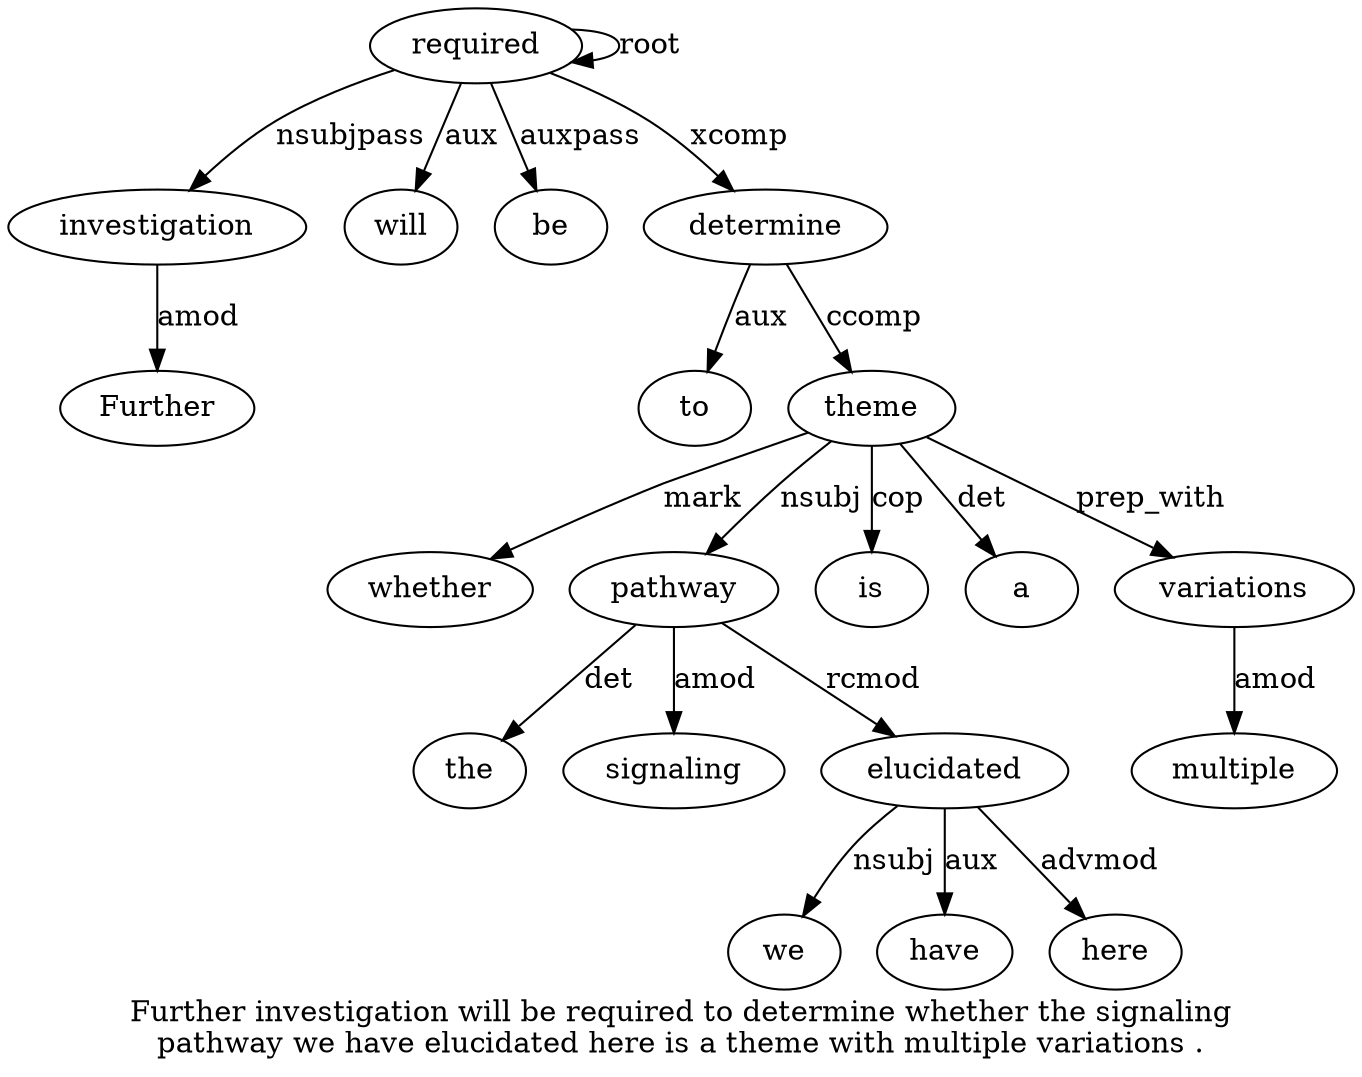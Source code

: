 digraph "Further investigation will be required to determine whether the signaling pathway we have elucidated here is a theme with multiple variations ." {
label="Further investigation will be required to determine whether the signaling
pathway we have elucidated here is a theme with multiple variations .";
investigation2 [style=filled, fillcolor=white, label=investigation];
Further1 [style=filled, fillcolor=white, label=Further];
investigation2 -> Further1  [label=amod];
required5 [style=filled, fillcolor=white, label=required];
required5 -> investigation2  [label=nsubjpass];
will3 [style=filled, fillcolor=white, label=will];
required5 -> will3  [label=aux];
be4 [style=filled, fillcolor=white, label=be];
required5 -> be4  [label=auxpass];
required5 -> required5  [label=root];
determine7 [style=filled, fillcolor=white, label=determine];
to6 [style=filled, fillcolor=white, label=to];
determine7 -> to6  [label=aux];
required5 -> determine7  [label=xcomp];
theme18 [style=filled, fillcolor=white, label=theme];
whether8 [style=filled, fillcolor=white, label=whether];
theme18 -> whether8  [label=mark];
pathway11 [style=filled, fillcolor=white, label=pathway];
the9 [style=filled, fillcolor=white, label=the];
pathway11 -> the9  [label=det];
signaling10 [style=filled, fillcolor=white, label=signaling];
pathway11 -> signaling10  [label=amod];
theme18 -> pathway11  [label=nsubj];
elucidated14 [style=filled, fillcolor=white, label=elucidated];
we12 [style=filled, fillcolor=white, label=we];
elucidated14 -> we12  [label=nsubj];
have13 [style=filled, fillcolor=white, label=have];
elucidated14 -> have13  [label=aux];
pathway11 -> elucidated14  [label=rcmod];
here15 [style=filled, fillcolor=white, label=here];
elucidated14 -> here15  [label=advmod];
is16 [style=filled, fillcolor=white, label=is];
theme18 -> is16  [label=cop];
a17 [style=filled, fillcolor=white, label=a];
theme18 -> a17  [label=det];
determine7 -> theme18  [label=ccomp];
variations21 [style=filled, fillcolor=white, label=variations];
multiple20 [style=filled, fillcolor=white, label=multiple];
variations21 -> multiple20  [label=amod];
theme18 -> variations21  [label=prep_with];
}
